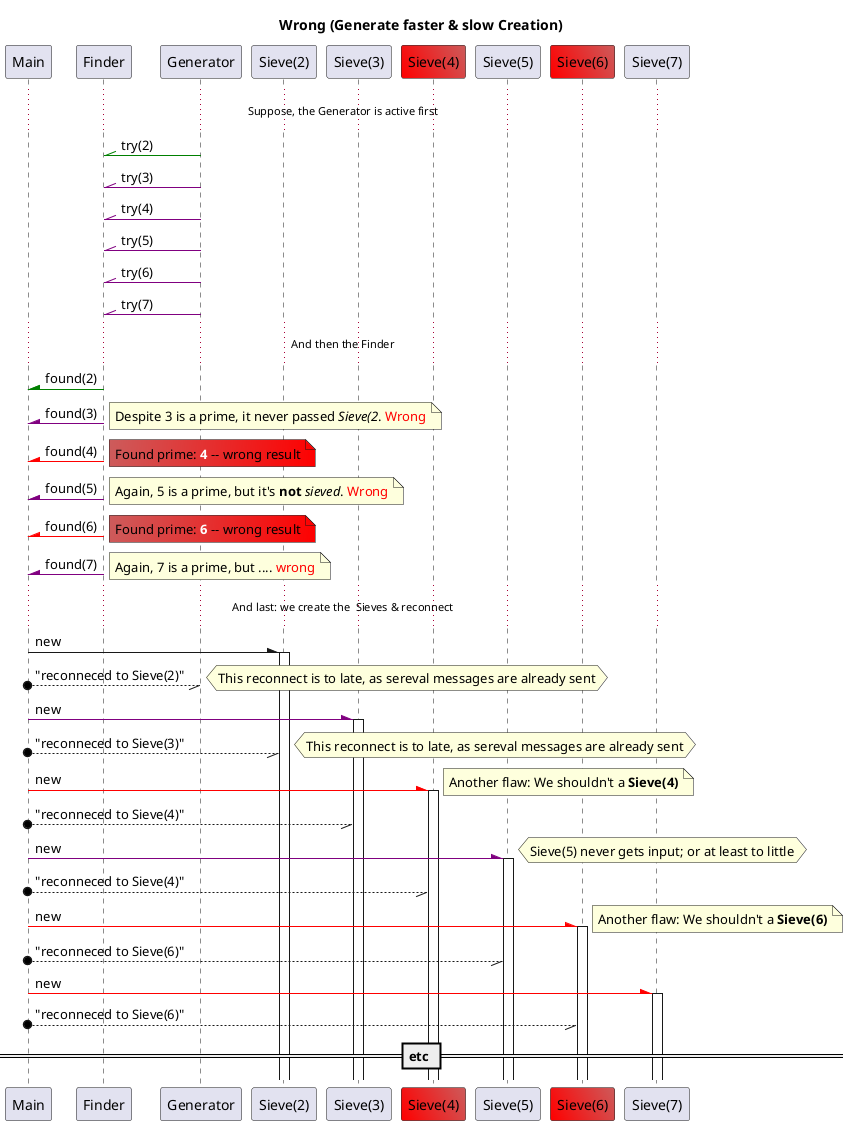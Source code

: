 @startuml
'hide footbox
title Wrong (Generate faster & slow Creation)

participant  Main        as  M
participant  Finder      as  F
participant "Generator"  as  G
participant "Sieve(2)"   as S2
participant "Sieve(3)"   as S3
participant "Sieve(4)"   as S4 #Red\IndianRed
participant "Sieve(5)"   as S5
participant "Sieve(6)"   as S6 #Red\IndianRed
participant "Sieve(7)"   as S7

... Suppose, the Generator is active first ...

G -[#green]\\   F: try(2)
G -[#purple]\\  F: try(3)
G -[#purple]\\  F: try(4)
G -[#purple]\\  F: try(5)
G -[#purple]\\  F: try(6)
G -[#purple]\\  F: try(7)

... And then the Finder ...

F -[#green]\  M: found(2)
F -[#purple]\ M: found(3)
note right: Despite 3 is a prime, it never passed //Sieve(2//. <color:red>Wrong</color>
F -[#red]\    M: found(4)
note right  #IndianRed/Red: Found prime: <color:white>**4**</color> -- wrong result
F -[#purple]\ M: found(5)
note right: Again, 5 is a prime, but it's **not** //sieved//. <color:red>Wrong</color>
F -[#red]\    M: found(6)
note right  #IndianRed/Red: Found prime: <color:white>**6**</color> -- wrong result
F -[#purple]\ M: found(7)
note right: Again, 7 is a prime, but .... <color:red>wrong</color>

... And last: we create the  Sieves & reconnect ...

M -\ S2: new
activate S2
G \\--o M: "reconneced to Sieve(2)"
hnote right: This reconnect is to late, as sereval messages are already sent


M -[#purple]\ S3: new
activate S3
S2 \\--o M: "reconneced to Sieve(3)"
hnote right: This reconnect is to late, as sereval messages are already sent


M -[#red]\ S4: new
activate S4
note right: Another flaw: We shouldn't a **Sieve(4)**
S3 \\--o M: "reconneced to Sieve(4)"


M -[#purple]\ S5: new
activate S5
hnote right: Sieve(5) never gets input; or at least to little
S4 \\--o M: "reconneced to Sieve(4)"


M -[#red]\ S6: new
activate S6
note right: Another flaw: We shouldn't a **Sieve(6)**
S5 \\--o M: "reconneced to Sieve(6)"


M -[#red]\ S7: new
activate S7
S6 \\--o M: "reconneced to Sieve(6)"


== etc ==

@enduml
